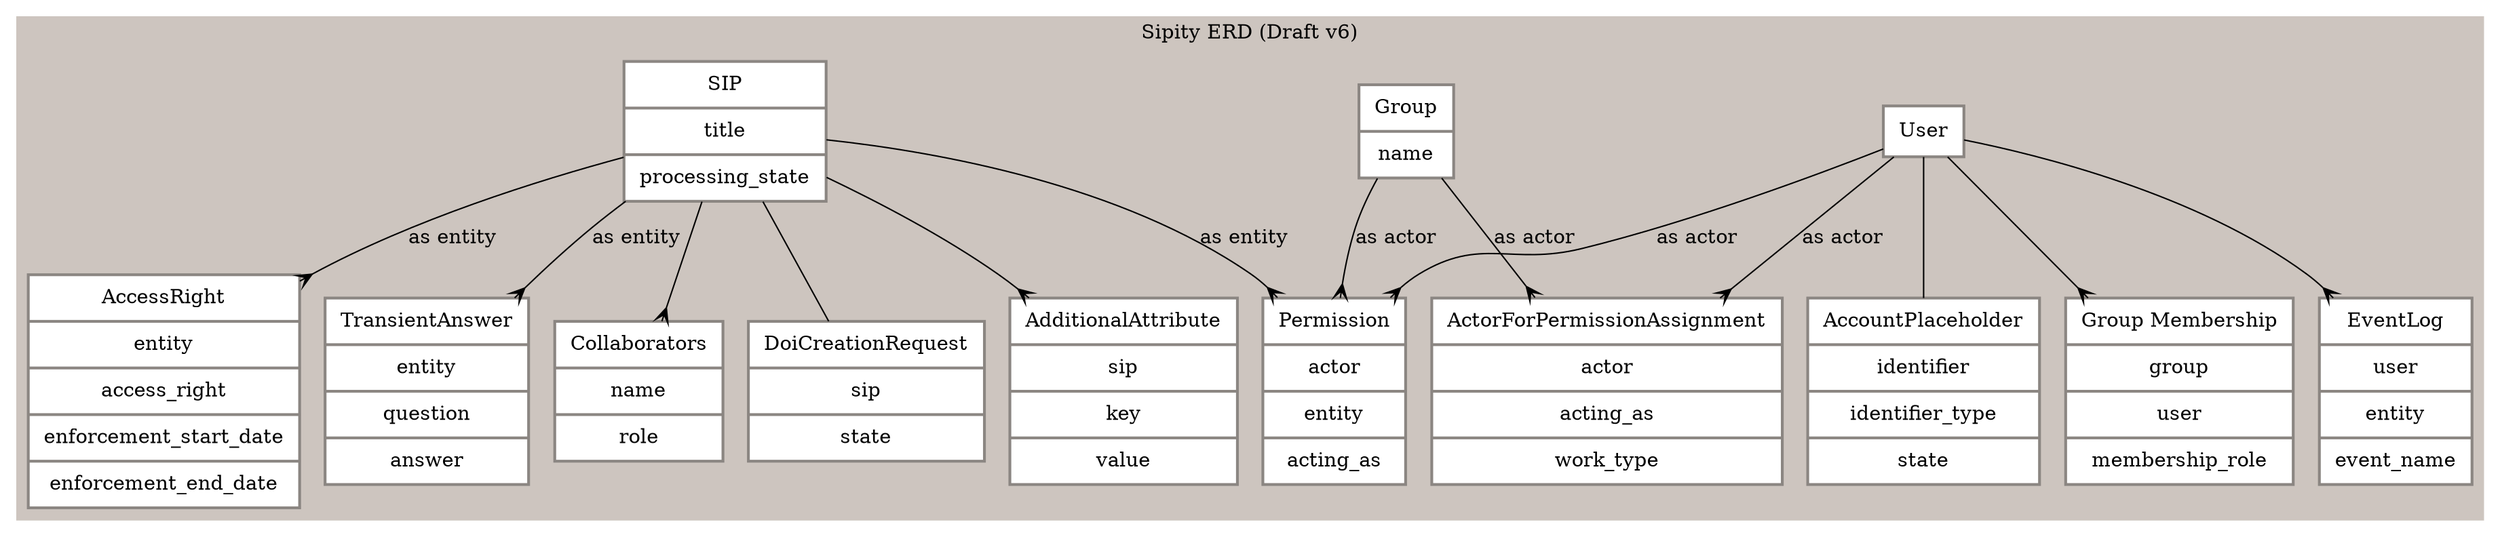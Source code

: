digraph "G" {
    compound=true;
    node[color="grey15" shape=record penwidth=2 margin="0.15, 0.125"];

    subgraph cluster_0 {
        label="Sipity ERD (Draft v6)"
        color="seashell3"
        style="filled"
        node[style=filled fillcolor=white color="seashell4"]
        edge[arrowhead="crow"]

        user[label="{ User }"]
        group_entity[label="{ Group | name }"]
        group_membership[label="{ Group Membership | group | user | membership_role }"]
        sip[label="{ SIP | title | processing_state }"]
        event_log[label="{ EventLog | user | entity | event_name }"]
        permission[label="{ Permission | actor | entity | acting_as }"]
        collaborators[label="{ Collaborators | name | role }"]
        account_placeholder[label="{ AccountPlaceholder | identifier | identifier_type | state }"]
        doi_creation_request[label="{ DoiCreationRequest | sip | state }"]
        additional_attributes[label="{ AdditionalAttribute | sip | key | value }"]
        ActorForPermissionAssignment[label="{ ActorForPermissionAssignment | actor | acting_as | work_type }"]
        AccessRight[label="{ AccessRight | entity | access_right | enforcement_start_date | enforcement_end_date }"]
        TransientAnswer[label="{ TransientAnswer | entity | question | answer }"]

        user -> group_membership
        group_entity -> ActorForPermissionAssignment[label="as actor"]
        user -> ActorForPermissionAssignment[label="as actor"]

        sip -> AccessRight[label="as entity"]
        sip -> TransientAnswer[label="as entity"]
        user -> permission[label="as actor"]
        group_entity -> permission[label="as actor"]
        sip -> permission[label="as entity"]
        user -> event_log
        sip -> collaborators
        sip -> additional_attributes
        sip -> doi_creation_request[arrowhead=none]
        user -> account_placeholder[arrowhead=none]
    }

}

